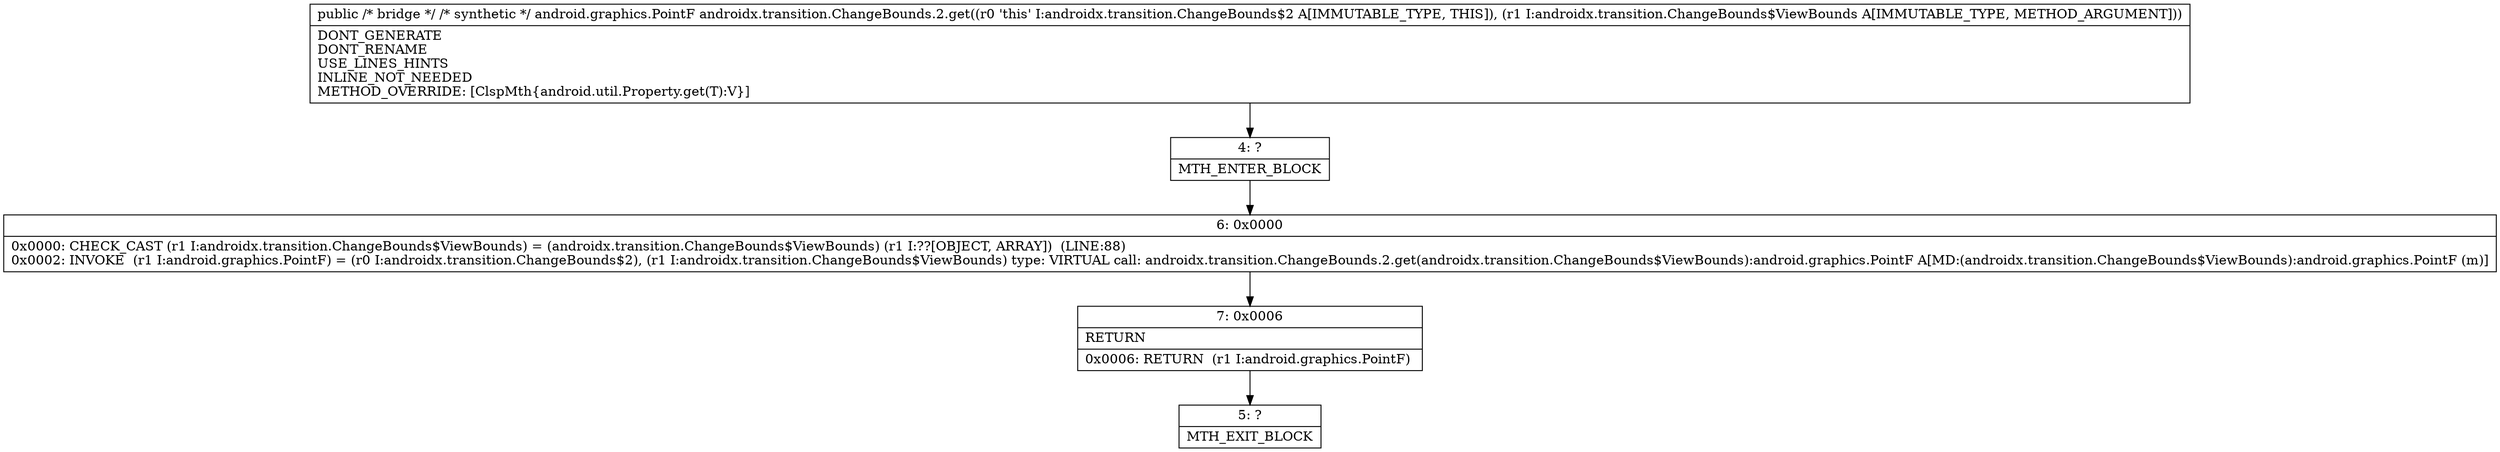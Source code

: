 digraph "CFG forandroidx.transition.ChangeBounds.2.get(Ljava\/lang\/Object;)Ljava\/lang\/Object;" {
Node_4 [shape=record,label="{4\:\ ?|MTH_ENTER_BLOCK\l}"];
Node_6 [shape=record,label="{6\:\ 0x0000|0x0000: CHECK_CAST (r1 I:androidx.transition.ChangeBounds$ViewBounds) = (androidx.transition.ChangeBounds$ViewBounds) (r1 I:??[OBJECT, ARRAY])  (LINE:88)\l0x0002: INVOKE  (r1 I:android.graphics.PointF) = (r0 I:androidx.transition.ChangeBounds$2), (r1 I:androidx.transition.ChangeBounds$ViewBounds) type: VIRTUAL call: androidx.transition.ChangeBounds.2.get(androidx.transition.ChangeBounds$ViewBounds):android.graphics.PointF A[MD:(androidx.transition.ChangeBounds$ViewBounds):android.graphics.PointF (m)]\l}"];
Node_7 [shape=record,label="{7\:\ 0x0006|RETURN\l|0x0006: RETURN  (r1 I:android.graphics.PointF) \l}"];
Node_5 [shape=record,label="{5\:\ ?|MTH_EXIT_BLOCK\l}"];
MethodNode[shape=record,label="{public \/* bridge *\/ \/* synthetic *\/ android.graphics.PointF androidx.transition.ChangeBounds.2.get((r0 'this' I:androidx.transition.ChangeBounds$2 A[IMMUTABLE_TYPE, THIS]), (r1 I:androidx.transition.ChangeBounds$ViewBounds A[IMMUTABLE_TYPE, METHOD_ARGUMENT]))  | DONT_GENERATE\lDONT_RENAME\lUSE_LINES_HINTS\lINLINE_NOT_NEEDED\lMETHOD_OVERRIDE: [ClspMth\{android.util.Property.get(T):V\}]\l}"];
MethodNode -> Node_4;Node_4 -> Node_6;
Node_6 -> Node_7;
Node_7 -> Node_5;
}

